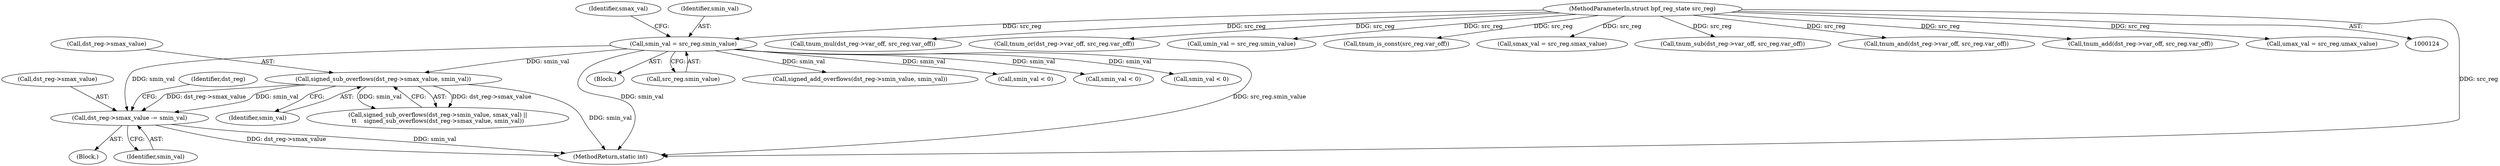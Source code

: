 digraph "0_linux_0c17d1d2c61936401f4702e1846e2c19b200f958@pointer" {
"1000316" [label="(Call,dst_reg->smax_value -= smin_val)"];
"1000163" [label="(Call,smin_val = src_reg.smin_value)"];
"1000128" [label="(MethodParameterIn,struct bpf_reg_state src_reg)"];
"1000293" [label="(Call,signed_sub_overflows(dst_reg->smax_value, smin_val))"];
"1000367" [label="(Call,tnum_mul(dst_reg->var_off, src_reg.var_off))"];
"1000297" [label="(Identifier,smin_val)"];
"1000129" [label="(Block,)"];
"1000310" [label="(Block,)"];
"1000165" [label="(Call,src_reg.smin_value)"];
"1000163" [label="(Call,smin_val = src_reg.smin_value)"];
"1000293" [label="(Call,signed_sub_overflows(dst_reg->smax_value, smin_val))"];
"1000317" [label="(Call,dst_reg->smax_value)"];
"1000169" [label="(Identifier,smax_val)"];
"1000563" [label="(Call,tnum_or(dst_reg->var_off, src_reg.var_off))"];
"1000294" [label="(Call,dst_reg->smax_value)"];
"1000320" [label="(Identifier,smin_val)"];
"1000201" [label="(Call,signed_add_overflows(dst_reg->smin_value, smin_val))"];
"1000324" [label="(Identifier,dst_reg)"];
"1000173" [label="(Call,umin_val = src_reg.umin_value)"];
"1000185" [label="(Call,tnum_is_const(src_reg.var_off))"];
"1000771" [label="(MethodReturn,static int)"];
"1000287" [label="(Call,signed_sub_overflows(dst_reg->smin_value, smax_val) ||\n\t\t    signed_sub_overflows(dst_reg->smax_value, smin_val))"];
"1000168" [label="(Call,smax_val = src_reg.smax_value)"];
"1000354" [label="(Call,tnum_sub(dst_reg->var_off, src_reg.var_off))"];
"1000128" [label="(MethodParameterIn,struct bpf_reg_state src_reg)"];
"1000474" [label="(Call,tnum_and(dst_reg->var_off, src_reg.var_off))"];
"1000277" [label="(Call,tnum_add(dst_reg->var_off, src_reg.var_off))"];
"1000376" [label="(Call,smin_val < 0)"];
"1000506" [label="(Call,smin_val < 0)"];
"1000178" [label="(Call,umax_val = src_reg.umax_value)"];
"1000164" [label="(Identifier,smin_val)"];
"1000316" [label="(Call,dst_reg->smax_value -= smin_val)"];
"1000601" [label="(Call,smin_val < 0)"];
"1000316" -> "1000310"  [label="AST: "];
"1000316" -> "1000320"  [label="CFG: "];
"1000317" -> "1000316"  [label="AST: "];
"1000320" -> "1000316"  [label="AST: "];
"1000324" -> "1000316"  [label="CFG: "];
"1000316" -> "1000771"  [label="DDG: smin_val"];
"1000316" -> "1000771"  [label="DDG: dst_reg->smax_value"];
"1000163" -> "1000316"  [label="DDG: smin_val"];
"1000293" -> "1000316"  [label="DDG: smin_val"];
"1000293" -> "1000316"  [label="DDG: dst_reg->smax_value"];
"1000163" -> "1000129"  [label="AST: "];
"1000163" -> "1000165"  [label="CFG: "];
"1000164" -> "1000163"  [label="AST: "];
"1000165" -> "1000163"  [label="AST: "];
"1000169" -> "1000163"  [label="CFG: "];
"1000163" -> "1000771"  [label="DDG: smin_val"];
"1000163" -> "1000771"  [label="DDG: src_reg.smin_value"];
"1000128" -> "1000163"  [label="DDG: src_reg"];
"1000163" -> "1000201"  [label="DDG: smin_val"];
"1000163" -> "1000293"  [label="DDG: smin_val"];
"1000163" -> "1000376"  [label="DDG: smin_val"];
"1000163" -> "1000506"  [label="DDG: smin_val"];
"1000163" -> "1000601"  [label="DDG: smin_val"];
"1000128" -> "1000124"  [label="AST: "];
"1000128" -> "1000771"  [label="DDG: src_reg"];
"1000128" -> "1000168"  [label="DDG: src_reg"];
"1000128" -> "1000173"  [label="DDG: src_reg"];
"1000128" -> "1000178"  [label="DDG: src_reg"];
"1000128" -> "1000185"  [label="DDG: src_reg"];
"1000128" -> "1000277"  [label="DDG: src_reg"];
"1000128" -> "1000354"  [label="DDG: src_reg"];
"1000128" -> "1000367"  [label="DDG: src_reg"];
"1000128" -> "1000474"  [label="DDG: src_reg"];
"1000128" -> "1000563"  [label="DDG: src_reg"];
"1000293" -> "1000287"  [label="AST: "];
"1000293" -> "1000297"  [label="CFG: "];
"1000294" -> "1000293"  [label="AST: "];
"1000297" -> "1000293"  [label="AST: "];
"1000287" -> "1000293"  [label="CFG: "];
"1000293" -> "1000771"  [label="DDG: smin_val"];
"1000293" -> "1000287"  [label="DDG: dst_reg->smax_value"];
"1000293" -> "1000287"  [label="DDG: smin_val"];
}
